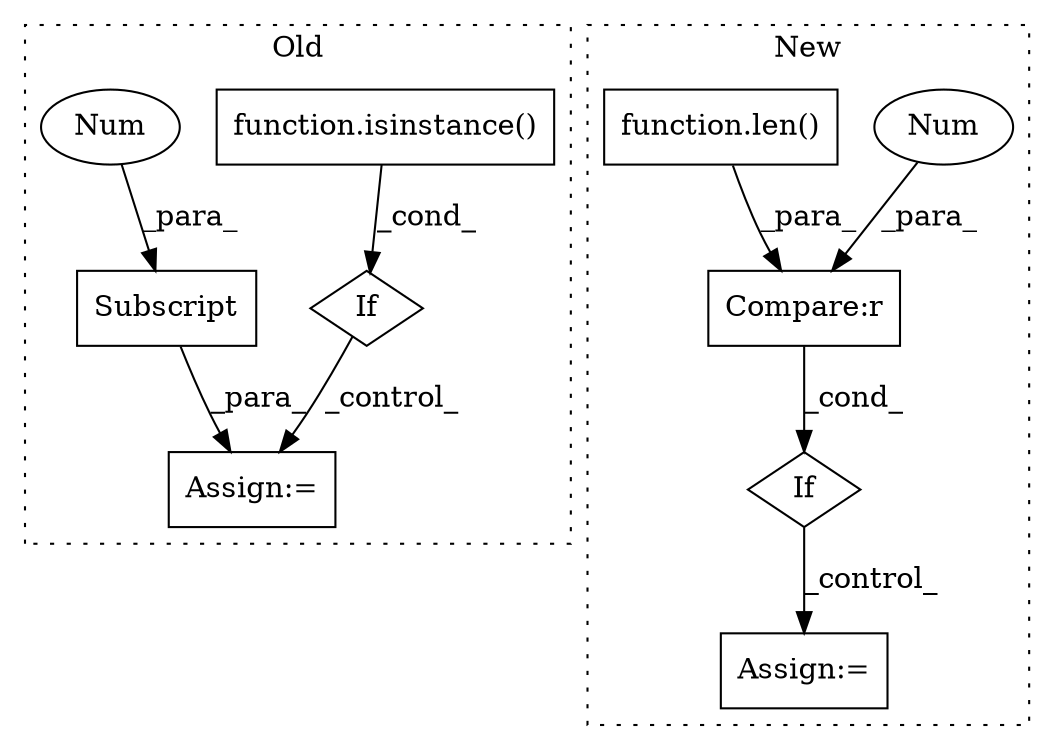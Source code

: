 digraph G {
subgraph cluster0 {
1 [label="function.isinstance()" a="75" s="5805,5834" l="11,1" shape="box"];
3 [label="If" a="96" s="5802" l="3" shape="diamond"];
6 [label="Assign:=" a="68" s="5865" l="3" shape="box"];
9 [label="Subscript" a="63" s="5868,0" l="30,0" shape="box"];
10 [label="Num" a="76" s="5896" l="1" shape="ellipse"];
label = "Old";
style="dotted";
}
subgraph cluster1 {
2 [label="If" a="96" s="5646" l="3" shape="diamond"];
4 [label="Compare:r" a="40" s="5690" l="28" shape="box"];
5 [label="Assign:=" a="68" s="6329" l="3" shape="box"];
7 [label="Num" a="76" s="5717" l="1" shape="ellipse"];
8 [label="function.len()" a="75" s="5690,5712" l="4,1" shape="box"];
label = "New";
style="dotted";
}
1 -> 3 [label="_cond_"];
2 -> 5 [label="_control_"];
3 -> 6 [label="_control_"];
4 -> 2 [label="_cond_"];
7 -> 4 [label="_para_"];
8 -> 4 [label="_para_"];
9 -> 6 [label="_para_"];
10 -> 9 [label="_para_"];
}